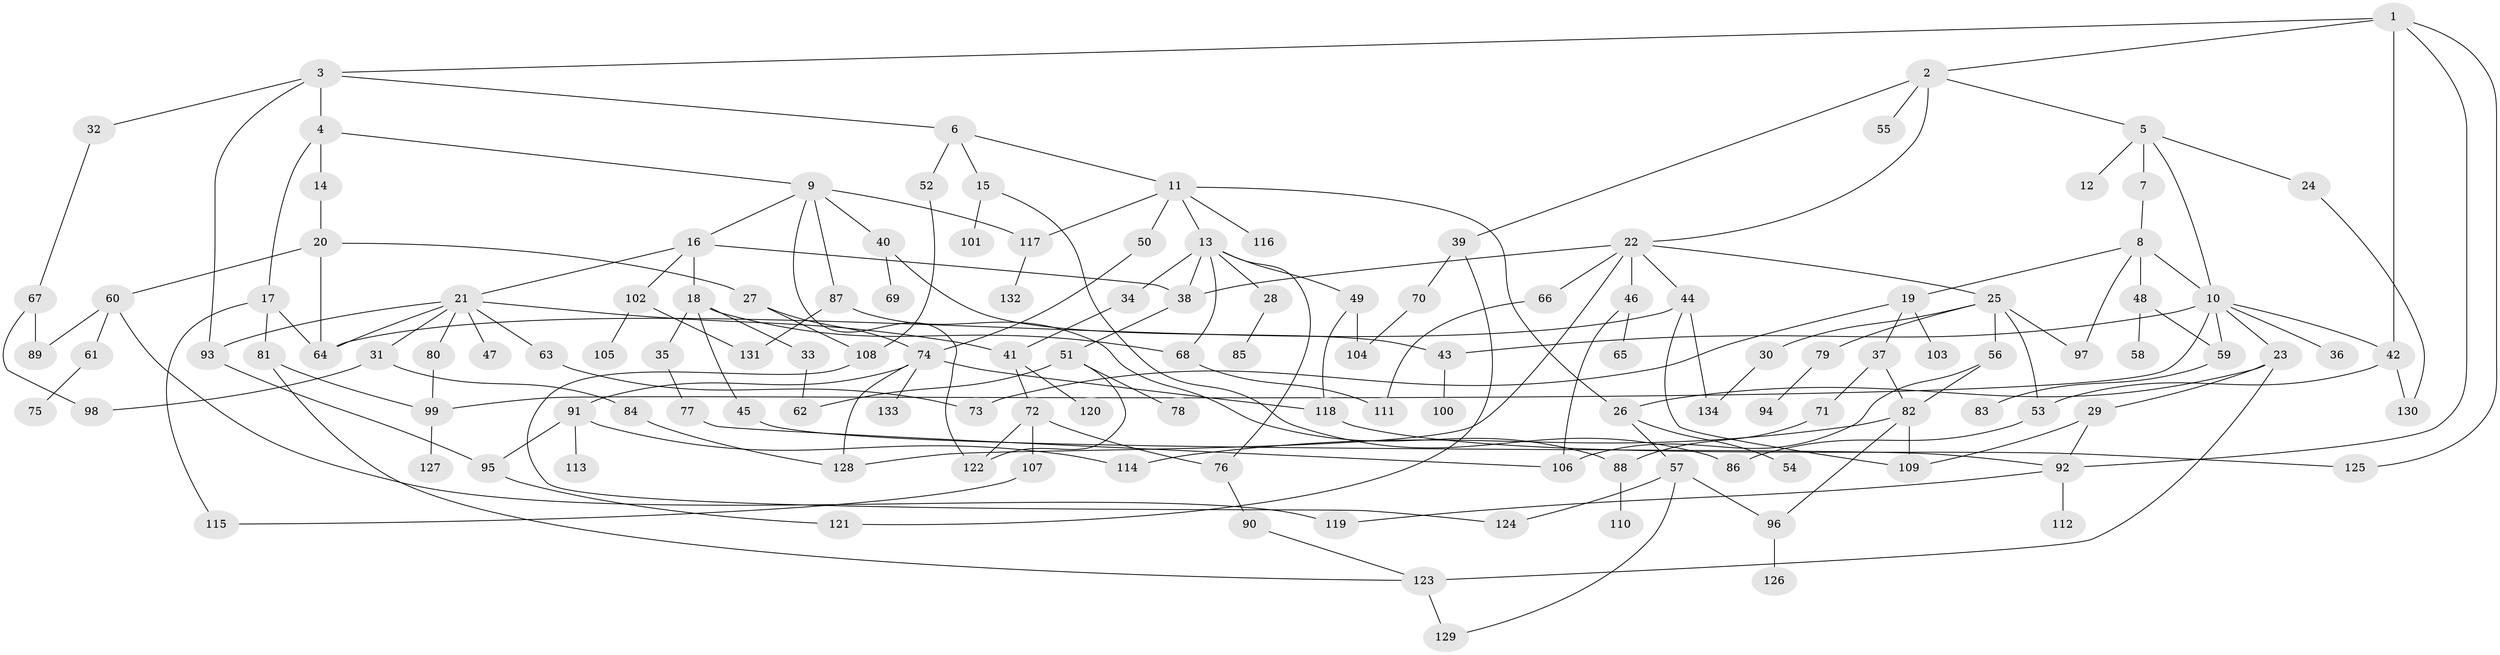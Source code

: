 // coarse degree distribution, {7: 0.056179775280898875, 6: 0.033707865168539325, 4: 0.12359550561797752, 5: 0.11235955056179775, 2: 0.20224719101123595, 8: 0.033707865168539325, 1: 0.21348314606741572, 3: 0.2247191011235955}
// Generated by graph-tools (version 1.1) at 2025/41/03/06/25 10:41:26]
// undirected, 134 vertices, 188 edges
graph export_dot {
graph [start="1"]
  node [color=gray90,style=filled];
  1;
  2;
  3;
  4;
  5;
  6;
  7;
  8;
  9;
  10;
  11;
  12;
  13;
  14;
  15;
  16;
  17;
  18;
  19;
  20;
  21;
  22;
  23;
  24;
  25;
  26;
  27;
  28;
  29;
  30;
  31;
  32;
  33;
  34;
  35;
  36;
  37;
  38;
  39;
  40;
  41;
  42;
  43;
  44;
  45;
  46;
  47;
  48;
  49;
  50;
  51;
  52;
  53;
  54;
  55;
  56;
  57;
  58;
  59;
  60;
  61;
  62;
  63;
  64;
  65;
  66;
  67;
  68;
  69;
  70;
  71;
  72;
  73;
  74;
  75;
  76;
  77;
  78;
  79;
  80;
  81;
  82;
  83;
  84;
  85;
  86;
  87;
  88;
  89;
  90;
  91;
  92;
  93;
  94;
  95;
  96;
  97;
  98;
  99;
  100;
  101;
  102;
  103;
  104;
  105;
  106;
  107;
  108;
  109;
  110;
  111;
  112;
  113;
  114;
  115;
  116;
  117;
  118;
  119;
  120;
  121;
  122;
  123;
  124;
  125;
  126;
  127;
  128;
  129;
  130;
  131;
  132;
  133;
  134;
  1 -- 2;
  1 -- 3;
  1 -- 42;
  1 -- 125;
  1 -- 92;
  2 -- 5;
  2 -- 22;
  2 -- 39;
  2 -- 55;
  3 -- 4;
  3 -- 6;
  3 -- 32;
  3 -- 93;
  4 -- 9;
  4 -- 14;
  4 -- 17;
  5 -- 7;
  5 -- 12;
  5 -- 24;
  5 -- 10;
  6 -- 11;
  6 -- 15;
  6 -- 52;
  7 -- 8;
  8 -- 10;
  8 -- 19;
  8 -- 48;
  8 -- 97;
  9 -- 16;
  9 -- 40;
  9 -- 87;
  9 -- 117;
  9 -- 122;
  10 -- 23;
  10 -- 36;
  10 -- 43;
  10 -- 99;
  10 -- 59;
  10 -- 42;
  11 -- 13;
  11 -- 50;
  11 -- 116;
  11 -- 26;
  11 -- 117;
  13 -- 28;
  13 -- 34;
  13 -- 38;
  13 -- 49;
  13 -- 68;
  13 -- 76;
  14 -- 20;
  15 -- 101;
  15 -- 86;
  16 -- 18;
  16 -- 21;
  16 -- 102;
  16 -- 38;
  17 -- 64;
  17 -- 81;
  17 -- 115;
  18 -- 33;
  18 -- 35;
  18 -- 45;
  18 -- 68;
  19 -- 37;
  19 -- 73;
  19 -- 103;
  20 -- 27;
  20 -- 60;
  20 -- 64;
  21 -- 31;
  21 -- 41;
  21 -- 47;
  21 -- 63;
  21 -- 80;
  21 -- 93;
  21 -- 64;
  22 -- 25;
  22 -- 44;
  22 -- 46;
  22 -- 66;
  22 -- 128;
  22 -- 38;
  23 -- 26;
  23 -- 29;
  23 -- 123;
  24 -- 130;
  25 -- 30;
  25 -- 56;
  25 -- 79;
  25 -- 53;
  25 -- 97;
  26 -- 54;
  26 -- 57;
  27 -- 74;
  27 -- 108;
  28 -- 85;
  29 -- 92;
  29 -- 109;
  30 -- 134;
  31 -- 84;
  31 -- 98;
  32 -- 67;
  33 -- 62;
  34 -- 41;
  35 -- 77;
  37 -- 71;
  37 -- 82;
  38 -- 51;
  39 -- 70;
  39 -- 121;
  40 -- 69;
  40 -- 43;
  41 -- 72;
  41 -- 120;
  42 -- 53;
  42 -- 130;
  43 -- 100;
  44 -- 134;
  44 -- 109;
  44 -- 64;
  45 -- 92;
  46 -- 65;
  46 -- 106;
  48 -- 58;
  48 -- 59;
  49 -- 118;
  49 -- 104;
  50 -- 74;
  51 -- 78;
  51 -- 122;
  51 -- 62;
  52 -- 108;
  53 -- 86;
  56 -- 82;
  56 -- 106;
  57 -- 124;
  57 -- 129;
  57 -- 96;
  59 -- 83;
  60 -- 61;
  60 -- 89;
  60 -- 119;
  61 -- 75;
  63 -- 73;
  66 -- 111;
  67 -- 89;
  67 -- 98;
  68 -- 111;
  70 -- 104;
  71 -- 88;
  72 -- 107;
  72 -- 122;
  72 -- 76;
  74 -- 91;
  74 -- 118;
  74 -- 133;
  74 -- 128;
  76 -- 90;
  77 -- 106;
  79 -- 94;
  80 -- 99;
  81 -- 123;
  81 -- 99;
  82 -- 96;
  82 -- 109;
  82 -- 114;
  84 -- 128;
  87 -- 88;
  87 -- 131;
  88 -- 110;
  90 -- 123;
  91 -- 95;
  91 -- 113;
  91 -- 114;
  92 -- 112;
  92 -- 119;
  93 -- 95;
  95 -- 121;
  96 -- 126;
  99 -- 127;
  102 -- 105;
  102 -- 131;
  107 -- 115;
  108 -- 124;
  117 -- 132;
  118 -- 125;
  123 -- 129;
}
